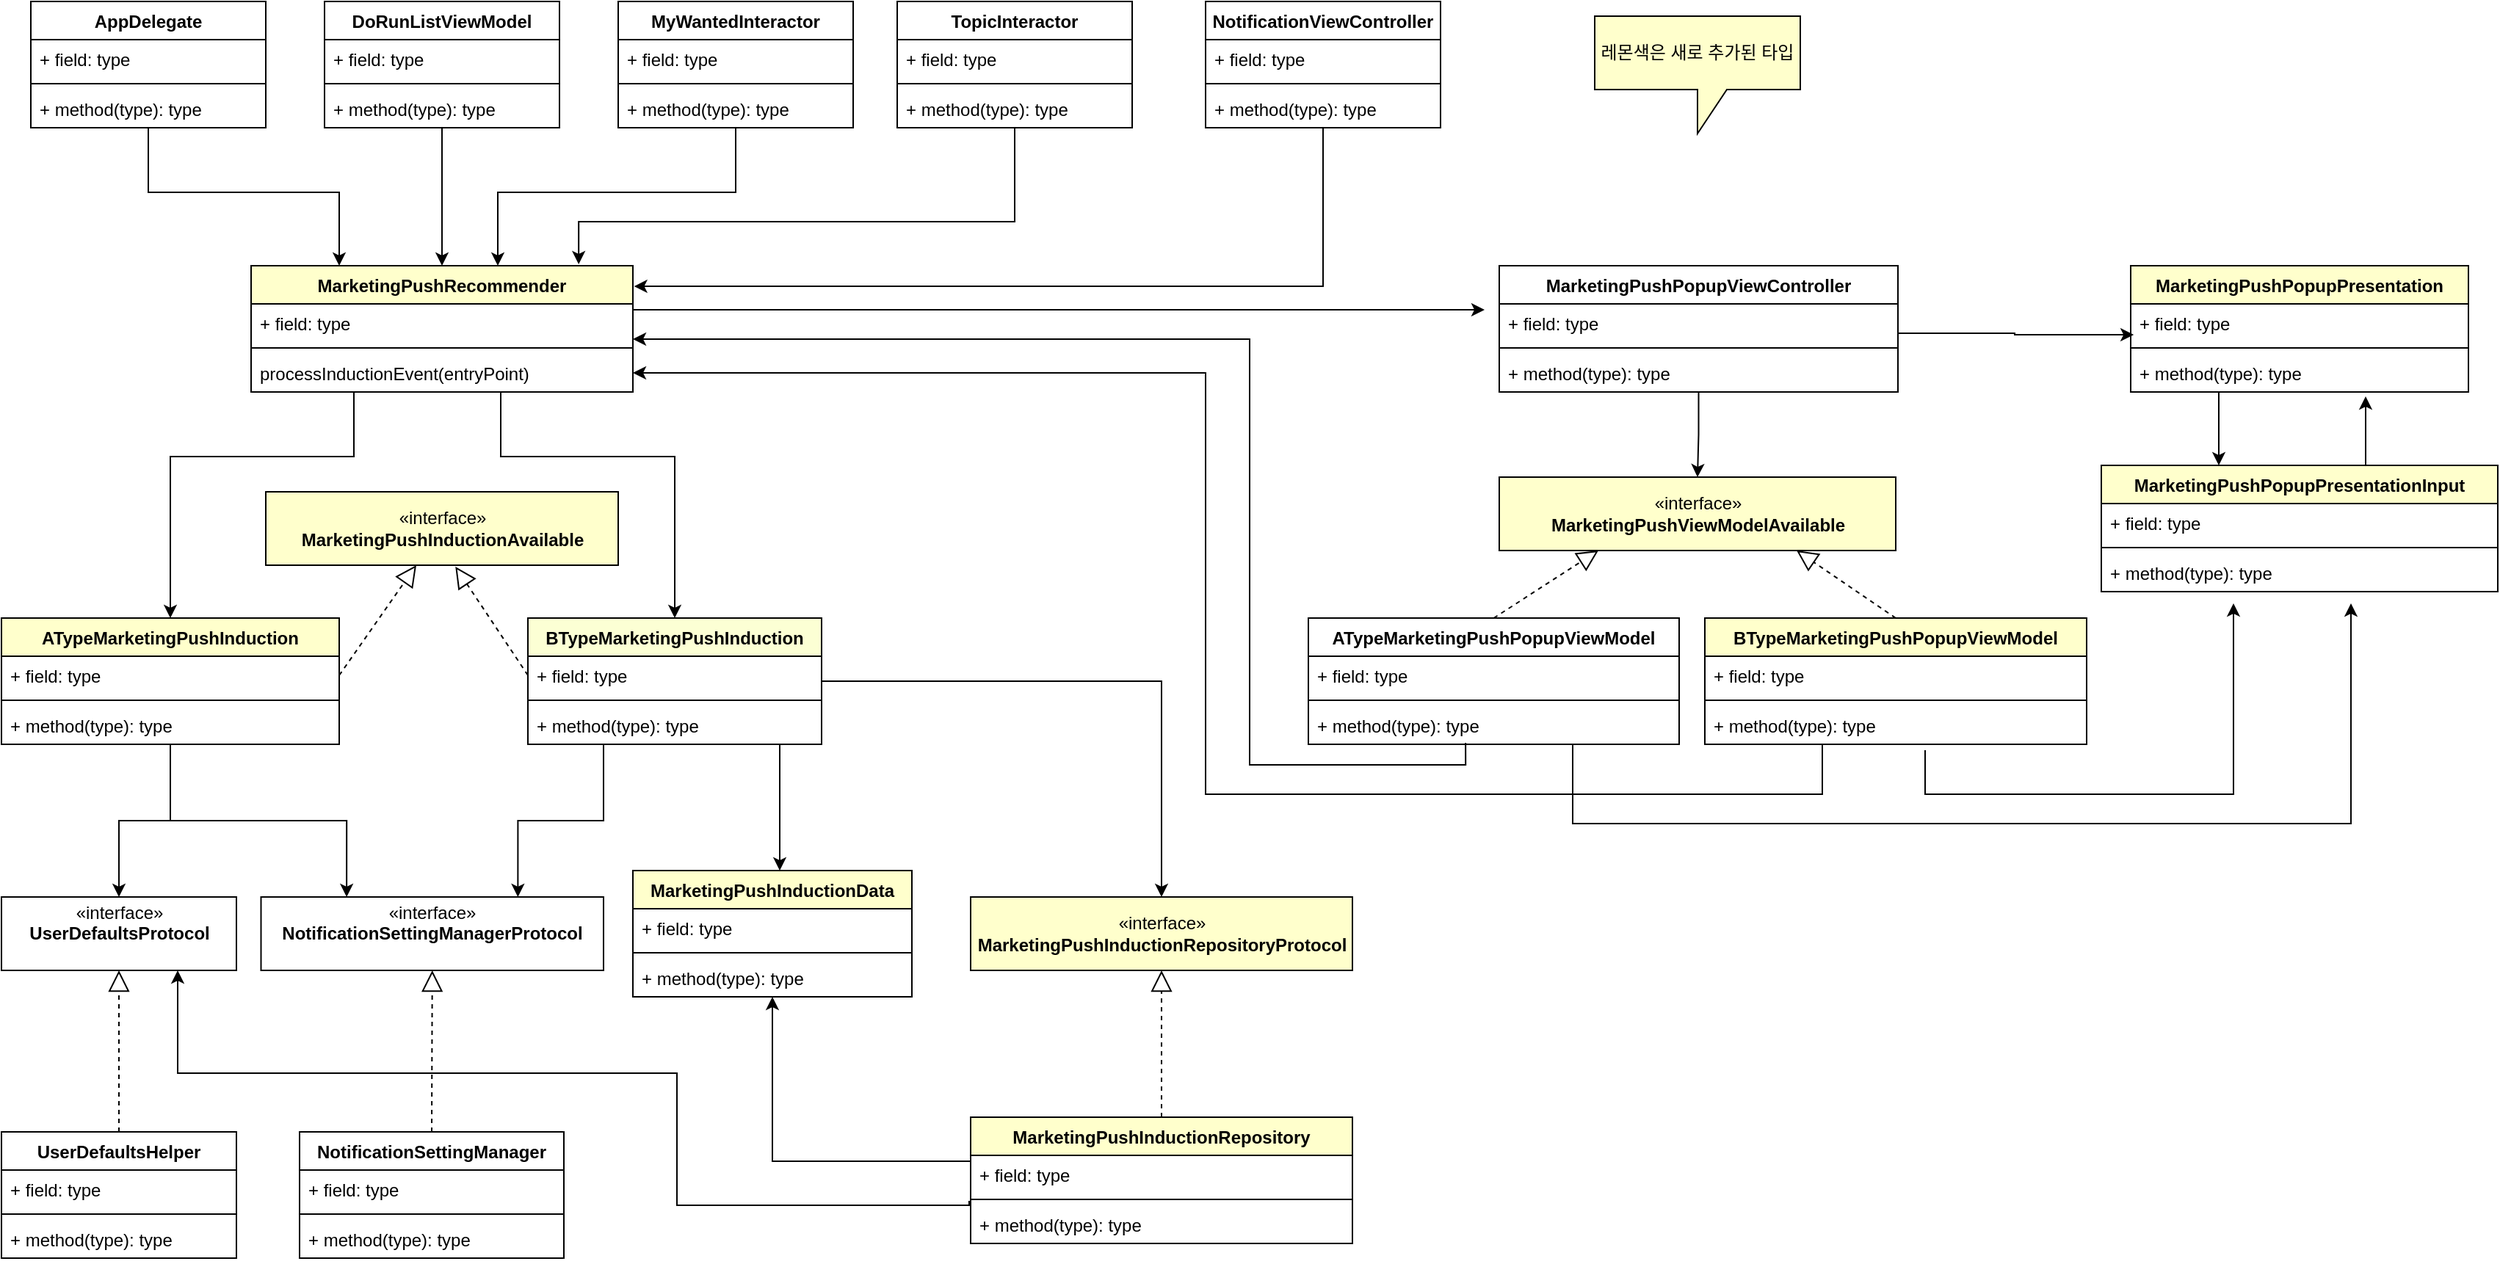 <mxfile version="14.2.3" type="github">
  <diagram id="C5RBs43oDa-KdzZeNtuy" name="Page-1">
    <mxGraphModel dx="1298" dy="907" grid="1" gridSize="10" guides="1" tooltips="1" connect="1" arrows="1" fold="1" page="1" pageScale="1" pageWidth="827" pageHeight="1169" math="0" shadow="0">
      <root>
        <mxCell id="WIyWlLk6GJQsqaUBKTNV-0" />
        <mxCell id="WIyWlLk6GJQsqaUBKTNV-1" parent="WIyWlLk6GJQsqaUBKTNV-0" />
        <mxCell id="N1tmpEoP07QRV75fyxRd-24" style="edgeStyle=orthogonalEdgeStyle;rounded=0;orthogonalLoop=1;jettySize=auto;html=1;" edge="1" parent="WIyWlLk6GJQsqaUBKTNV-1" source="t66y0W6B2ZInhG74MDZf-0">
          <mxGeometry relative="1" as="geometry">
            <mxPoint x="1030" y="360" as="targetPoint" />
            <Array as="points">
              <mxPoint x="1030" y="360" />
            </Array>
          </mxGeometry>
        </mxCell>
        <mxCell id="N1tmpEoP07QRV75fyxRd-34" style="edgeStyle=orthogonalEdgeStyle;rounded=0;orthogonalLoop=1;jettySize=auto;html=1;entryX=0.5;entryY=0;entryDx=0;entryDy=0;" edge="1" parent="WIyWlLk6GJQsqaUBKTNV-1" source="t66y0W6B2ZInhG74MDZf-0" target="t66y0W6B2ZInhG74MDZf-4">
          <mxGeometry relative="1" as="geometry">
            <Array as="points">
              <mxPoint x="260" y="460" />
              <mxPoint x="135" y="460" />
            </Array>
          </mxGeometry>
        </mxCell>
        <mxCell id="N1tmpEoP07QRV75fyxRd-35" style="edgeStyle=orthogonalEdgeStyle;rounded=0;orthogonalLoop=1;jettySize=auto;html=1;entryX=0.5;entryY=0;entryDx=0;entryDy=0;" edge="1" parent="WIyWlLk6GJQsqaUBKTNV-1" source="t66y0W6B2ZInhG74MDZf-0" target="t66y0W6B2ZInhG74MDZf-10">
          <mxGeometry relative="1" as="geometry">
            <Array as="points">
              <mxPoint x="360" y="460" />
              <mxPoint x="479" y="460" />
            </Array>
          </mxGeometry>
        </mxCell>
        <mxCell id="t66y0W6B2ZInhG74MDZf-0" value="MarketingPushRecommender&#xa;" style="swimlane;fontStyle=1;align=center;verticalAlign=top;childLayout=stackLayout;horizontal=1;startSize=26;horizontalStack=0;resizeParent=1;resizeParentMax=0;resizeLast=0;collapsible=1;marginBottom=0;fillColor=#FFFFCC;" parent="WIyWlLk6GJQsqaUBKTNV-1" vertex="1">
          <mxGeometry x="190" y="330" width="260" height="86" as="geometry" />
        </mxCell>
        <mxCell id="t66y0W6B2ZInhG74MDZf-1" value="+ field: type" style="text;strokeColor=none;fillColor=none;align=left;verticalAlign=top;spacingLeft=4;spacingRight=4;overflow=hidden;rotatable=0;points=[[0,0.5],[1,0.5]];portConstraint=eastwest;" parent="t66y0W6B2ZInhG74MDZf-0" vertex="1">
          <mxGeometry y="26" width="260" height="26" as="geometry" />
        </mxCell>
        <mxCell id="t66y0W6B2ZInhG74MDZf-2" value="" style="line;strokeWidth=1;fillColor=none;align=left;verticalAlign=middle;spacingTop=-1;spacingLeft=3;spacingRight=3;rotatable=0;labelPosition=right;points=[];portConstraint=eastwest;" parent="t66y0W6B2ZInhG74MDZf-0" vertex="1">
          <mxGeometry y="52" width="260" height="8" as="geometry" />
        </mxCell>
        <mxCell id="t66y0W6B2ZInhG74MDZf-3" value="processInductionEvent(entryPoint)" style="text;strokeColor=none;fillColor=none;align=left;verticalAlign=top;spacingLeft=4;spacingRight=4;overflow=hidden;rotatable=0;points=[[0,0.5],[1,0.5]];portConstraint=eastwest;" parent="t66y0W6B2ZInhG74MDZf-0" vertex="1">
          <mxGeometry y="60" width="260" height="26" as="geometry" />
        </mxCell>
        <mxCell id="t66y0W6B2ZInhG74MDZf-84" style="edgeStyle=orthogonalEdgeStyle;rounded=0;orthogonalLoop=1;jettySize=auto;html=1;" parent="WIyWlLk6GJQsqaUBKTNV-1" source="t66y0W6B2ZInhG74MDZf-4" target="t66y0W6B2ZInhG74MDZf-15" edge="1">
          <mxGeometry relative="1" as="geometry" />
        </mxCell>
        <mxCell id="t66y0W6B2ZInhG74MDZf-85" style="edgeStyle=orthogonalEdgeStyle;rounded=0;orthogonalLoop=1;jettySize=auto;html=1;entryX=0.25;entryY=0;entryDx=0;entryDy=0;" parent="WIyWlLk6GJQsqaUBKTNV-1" source="t66y0W6B2ZInhG74MDZf-4" target="t66y0W6B2ZInhG74MDZf-34" edge="1">
          <mxGeometry relative="1" as="geometry" />
        </mxCell>
        <mxCell id="t66y0W6B2ZInhG74MDZf-4" value="ATypeMarketingPushInduction&#xa;" style="swimlane;fontStyle=1;align=center;verticalAlign=top;childLayout=stackLayout;horizontal=1;startSize=26;horizontalStack=0;resizeParent=1;resizeParentMax=0;resizeLast=0;collapsible=1;marginBottom=0;fillColor=#FFFFCC;" parent="WIyWlLk6GJQsqaUBKTNV-1" vertex="1">
          <mxGeometry x="20" y="570" width="230" height="86" as="geometry" />
        </mxCell>
        <mxCell id="t66y0W6B2ZInhG74MDZf-5" value="+ field: type" style="text;strokeColor=none;fillColor=none;align=left;verticalAlign=top;spacingLeft=4;spacingRight=4;overflow=hidden;rotatable=0;points=[[0,0.5],[1,0.5]];portConstraint=eastwest;" parent="t66y0W6B2ZInhG74MDZf-4" vertex="1">
          <mxGeometry y="26" width="230" height="26" as="geometry" />
        </mxCell>
        <mxCell id="t66y0W6B2ZInhG74MDZf-6" value="" style="line;strokeWidth=1;fillColor=none;align=left;verticalAlign=middle;spacingTop=-1;spacingLeft=3;spacingRight=3;rotatable=0;labelPosition=right;points=[];portConstraint=eastwest;" parent="t66y0W6B2ZInhG74MDZf-4" vertex="1">
          <mxGeometry y="52" width="230" height="8" as="geometry" />
        </mxCell>
        <mxCell id="t66y0W6B2ZInhG74MDZf-7" value="+ method(type): type" style="text;strokeColor=none;fillColor=none;align=left;verticalAlign=top;spacingLeft=4;spacingRight=4;overflow=hidden;rotatable=0;points=[[0,0.5],[1,0.5]];portConstraint=eastwest;" parent="t66y0W6B2ZInhG74MDZf-4" vertex="1">
          <mxGeometry y="60" width="230" height="26" as="geometry" />
        </mxCell>
        <mxCell id="t66y0W6B2ZInhG74MDZf-86" style="edgeStyle=orthogonalEdgeStyle;rounded=0;orthogonalLoop=1;jettySize=auto;html=1;entryX=0.75;entryY=0;entryDx=0;entryDy=0;" parent="WIyWlLk6GJQsqaUBKTNV-1" source="t66y0W6B2ZInhG74MDZf-10" target="t66y0W6B2ZInhG74MDZf-34" edge="1">
          <mxGeometry relative="1" as="geometry">
            <Array as="points">
              <mxPoint x="430" y="708" />
              <mxPoint x="372" y="708" />
            </Array>
          </mxGeometry>
        </mxCell>
        <mxCell id="t66y0W6B2ZInhG74MDZf-87" style="edgeStyle=orthogonalEdgeStyle;rounded=0;orthogonalLoop=1;jettySize=auto;html=1;" parent="WIyWlLk6GJQsqaUBKTNV-1" source="t66y0W6B2ZInhG74MDZf-10" target="t66y0W6B2ZInhG74MDZf-16" edge="1">
          <mxGeometry relative="1" as="geometry" />
        </mxCell>
        <mxCell id="t66y0W6B2ZInhG74MDZf-10" value="BTypeMarketingPushInduction&#xa;" style="swimlane;fontStyle=1;align=center;verticalAlign=top;childLayout=stackLayout;horizontal=1;startSize=26;horizontalStack=0;resizeParent=1;resizeParentMax=0;resizeLast=0;collapsible=1;marginBottom=0;fillColor=#FCFFD4;" parent="WIyWlLk6GJQsqaUBKTNV-1" vertex="1">
          <mxGeometry x="378.5" y="570" width="200" height="86" as="geometry" />
        </mxCell>
        <mxCell id="t66y0W6B2ZInhG74MDZf-11" value="+ field: type" style="text;strokeColor=none;fillColor=none;align=left;verticalAlign=top;spacingLeft=4;spacingRight=4;overflow=hidden;rotatable=0;points=[[0,0.5],[1,0.5]];portConstraint=eastwest;" parent="t66y0W6B2ZInhG74MDZf-10" vertex="1">
          <mxGeometry y="26" width="200" height="26" as="geometry" />
        </mxCell>
        <mxCell id="t66y0W6B2ZInhG74MDZf-12" value="" style="line;strokeWidth=1;fillColor=none;align=left;verticalAlign=middle;spacingTop=-1;spacingLeft=3;spacingRight=3;rotatable=0;labelPosition=right;points=[];portConstraint=eastwest;" parent="t66y0W6B2ZInhG74MDZf-10" vertex="1">
          <mxGeometry y="52" width="200" height="8" as="geometry" />
        </mxCell>
        <mxCell id="t66y0W6B2ZInhG74MDZf-13" value="+ method(type): type" style="text;strokeColor=none;fillColor=none;align=left;verticalAlign=top;spacingLeft=4;spacingRight=4;overflow=hidden;rotatable=0;points=[[0,0.5],[1,0.5]];portConstraint=eastwest;" parent="t66y0W6B2ZInhG74MDZf-10" vertex="1">
          <mxGeometry y="60" width="200" height="26" as="geometry" />
        </mxCell>
        <mxCell id="t66y0W6B2ZInhG74MDZf-14" value="«interface»&lt;br&gt;&lt;span style=&quot;font-weight: 700&quot;&gt;MarketingPushInductionAvailable&lt;br&gt;&lt;/span&gt;" style="html=1;fillColor=#FFFFCC;" parent="WIyWlLk6GJQsqaUBKTNV-1" vertex="1">
          <mxGeometry x="200" y="484" width="240" height="50" as="geometry" />
        </mxCell>
        <mxCell id="t66y0W6B2ZInhG74MDZf-15" value="«interface»&lt;br&gt;&lt;b&gt;UserDefaultsProtocol&lt;br&gt;&lt;br&gt;&lt;/b&gt;" style="html=1;" parent="WIyWlLk6GJQsqaUBKTNV-1" vertex="1">
          <mxGeometry x="20" y="760" width="160" height="50" as="geometry" />
        </mxCell>
        <mxCell id="t66y0W6B2ZInhG74MDZf-16" value="«interface»&lt;br&gt;&lt;span style=&quot;font-weight: 700&quot;&gt;MarketingPushInductionRepositoryProtocol&lt;br&gt;&lt;/span&gt;" style="html=1;fillColor=#FFFFCC;" parent="WIyWlLk6GJQsqaUBKTNV-1" vertex="1">
          <mxGeometry x="680" y="760" width="260" height="50" as="geometry" />
        </mxCell>
        <mxCell id="t66y0W6B2ZInhG74MDZf-91" style="edgeStyle=orthogonalEdgeStyle;rounded=0;orthogonalLoop=1;jettySize=auto;html=1;" parent="WIyWlLk6GJQsqaUBKTNV-1" source="t66y0W6B2ZInhG74MDZf-17" target="t66y0W6B2ZInhG74MDZf-39" edge="1">
          <mxGeometry relative="1" as="geometry">
            <Array as="points">
              <mxPoint x="545" y="940" />
            </Array>
          </mxGeometry>
        </mxCell>
        <mxCell id="t66y0W6B2ZInhG74MDZf-17" value="MarketingPushInductionRepository&#xa;" style="swimlane;fontStyle=1;align=center;verticalAlign=top;childLayout=stackLayout;horizontal=1;startSize=26;horizontalStack=0;resizeParent=1;resizeParentMax=0;resizeLast=0;collapsible=1;marginBottom=0;fillColor=#FFFFCC;" parent="WIyWlLk6GJQsqaUBKTNV-1" vertex="1">
          <mxGeometry x="680" y="910" width="260" height="86" as="geometry" />
        </mxCell>
        <mxCell id="t66y0W6B2ZInhG74MDZf-18" value="+ field: type" style="text;strokeColor=none;fillColor=none;align=left;verticalAlign=top;spacingLeft=4;spacingRight=4;overflow=hidden;rotatable=0;points=[[0,0.5],[1,0.5]];portConstraint=eastwest;" parent="t66y0W6B2ZInhG74MDZf-17" vertex="1">
          <mxGeometry y="26" width="260" height="26" as="geometry" />
        </mxCell>
        <mxCell id="t66y0W6B2ZInhG74MDZf-19" value="" style="line;strokeWidth=1;fillColor=none;align=left;verticalAlign=middle;spacingTop=-1;spacingLeft=3;spacingRight=3;rotatable=0;labelPosition=right;points=[];portConstraint=eastwest;" parent="t66y0W6B2ZInhG74MDZf-17" vertex="1">
          <mxGeometry y="52" width="260" height="8" as="geometry" />
        </mxCell>
        <mxCell id="t66y0W6B2ZInhG74MDZf-20" value="+ method(type): type" style="text;strokeColor=none;fillColor=none;align=left;verticalAlign=top;spacingLeft=4;spacingRight=4;overflow=hidden;rotatable=0;points=[[0,0.5],[1,0.5]];portConstraint=eastwest;" parent="t66y0W6B2ZInhG74MDZf-17" vertex="1">
          <mxGeometry y="60" width="260" height="26" as="geometry" />
        </mxCell>
        <mxCell id="t66y0W6B2ZInhG74MDZf-21" value="«interface»&lt;br&gt;&lt;span style=&quot;font-weight: 700&quot;&gt;MarketingPushViewModelAvailable&lt;br&gt;&lt;/span&gt;" style="html=1;fillColor=#FFFFCC;" parent="WIyWlLk6GJQsqaUBKTNV-1" vertex="1">
          <mxGeometry x="1040" y="474" width="270" height="50" as="geometry" />
        </mxCell>
        <mxCell id="N1tmpEoP07QRV75fyxRd-0" style="edgeStyle=orthogonalEdgeStyle;rounded=0;orthogonalLoop=1;jettySize=auto;html=1;exitX=0.424;exitY=0.962;exitDx=0;exitDy=0;exitPerimeter=0;" edge="1" parent="WIyWlLk6GJQsqaUBKTNV-1" source="t66y0W6B2ZInhG74MDZf-25" target="t66y0W6B2ZInhG74MDZf-1">
          <mxGeometry relative="1" as="geometry">
            <mxPoint x="973" y="670" as="sourcePoint" />
            <mxPoint x="510" y="379" as="targetPoint" />
            <Array as="points">
              <mxPoint x="1017" y="670" />
              <mxPoint x="870" y="670" />
              <mxPoint x="870" y="380" />
            </Array>
          </mxGeometry>
        </mxCell>
        <mxCell id="N1tmpEoP07QRV75fyxRd-19" style="edgeStyle=orthogonalEdgeStyle;rounded=0;orthogonalLoop=1;jettySize=auto;html=1;" edge="1" parent="WIyWlLk6GJQsqaUBKTNV-1" source="t66y0W6B2ZInhG74MDZf-22">
          <mxGeometry relative="1" as="geometry">
            <mxPoint x="1620" y="560" as="targetPoint" />
            <Array as="points">
              <mxPoint x="1090" y="710" />
              <mxPoint x="1620" y="710" />
            </Array>
          </mxGeometry>
        </mxCell>
        <mxCell id="t66y0W6B2ZInhG74MDZf-22" value="ATypeMarketingPushPopupViewModel&#xa;" style="swimlane;fontStyle=1;align=center;verticalAlign=top;childLayout=stackLayout;horizontal=1;startSize=26;horizontalStack=0;resizeParent=1;resizeParentMax=0;resizeLast=0;collapsible=1;marginBottom=0;" parent="WIyWlLk6GJQsqaUBKTNV-1" vertex="1">
          <mxGeometry x="910" y="570" width="252.5" height="86" as="geometry" />
        </mxCell>
        <mxCell id="t66y0W6B2ZInhG74MDZf-23" value="+ field: type" style="text;strokeColor=none;fillColor=none;align=left;verticalAlign=top;spacingLeft=4;spacingRight=4;overflow=hidden;rotatable=0;points=[[0,0.5],[1,0.5]];portConstraint=eastwest;" parent="t66y0W6B2ZInhG74MDZf-22" vertex="1">
          <mxGeometry y="26" width="252.5" height="26" as="geometry" />
        </mxCell>
        <mxCell id="t66y0W6B2ZInhG74MDZf-24" value="" style="line;strokeWidth=1;fillColor=none;align=left;verticalAlign=middle;spacingTop=-1;spacingLeft=3;spacingRight=3;rotatable=0;labelPosition=right;points=[];portConstraint=eastwest;" parent="t66y0W6B2ZInhG74MDZf-22" vertex="1">
          <mxGeometry y="52" width="252.5" height="8" as="geometry" />
        </mxCell>
        <mxCell id="t66y0W6B2ZInhG74MDZf-25" value="+ method(type): type" style="text;strokeColor=none;fillColor=none;align=left;verticalAlign=top;spacingLeft=4;spacingRight=4;overflow=hidden;rotatable=0;points=[[0,0.5],[1,0.5]];portConstraint=eastwest;" parent="t66y0W6B2ZInhG74MDZf-22" vertex="1">
          <mxGeometry y="60" width="252.5" height="26" as="geometry" />
        </mxCell>
        <mxCell id="N1tmpEoP07QRV75fyxRd-1" style="edgeStyle=orthogonalEdgeStyle;rounded=0;orthogonalLoop=1;jettySize=auto;html=1;entryX=1;entryY=0.5;entryDx=0;entryDy=0;" edge="1" parent="WIyWlLk6GJQsqaUBKTNV-1" source="t66y0W6B2ZInhG74MDZf-26" target="t66y0W6B2ZInhG74MDZf-3">
          <mxGeometry relative="1" as="geometry">
            <Array as="points">
              <mxPoint x="1260" y="690" />
              <mxPoint x="840" y="690" />
              <mxPoint x="840" y="403" />
            </Array>
          </mxGeometry>
        </mxCell>
        <mxCell id="t66y0W6B2ZInhG74MDZf-26" value="BTypeMarketingPushPopupViewModel&#xa;" style="swimlane;fontStyle=1;align=center;verticalAlign=top;childLayout=stackLayout;horizontal=1;startSize=26;horizontalStack=0;resizeParent=1;resizeParentMax=0;resizeLast=0;collapsible=1;marginBottom=0;fillColor=#FFFFCC;" parent="WIyWlLk6GJQsqaUBKTNV-1" vertex="1">
          <mxGeometry x="1180" y="570" width="260" height="86" as="geometry" />
        </mxCell>
        <mxCell id="t66y0W6B2ZInhG74MDZf-27" value="+ field: type" style="text;strokeColor=none;fillColor=none;align=left;verticalAlign=top;spacingLeft=4;spacingRight=4;overflow=hidden;rotatable=0;points=[[0,0.5],[1,0.5]];portConstraint=eastwest;" parent="t66y0W6B2ZInhG74MDZf-26" vertex="1">
          <mxGeometry y="26" width="260" height="26" as="geometry" />
        </mxCell>
        <mxCell id="t66y0W6B2ZInhG74MDZf-28" value="" style="line;strokeWidth=1;fillColor=none;align=left;verticalAlign=middle;spacingTop=-1;spacingLeft=3;spacingRight=3;rotatable=0;labelPosition=right;points=[];portConstraint=eastwest;" parent="t66y0W6B2ZInhG74MDZf-26" vertex="1">
          <mxGeometry y="52" width="260" height="8" as="geometry" />
        </mxCell>
        <mxCell id="t66y0W6B2ZInhG74MDZf-29" value="+ method(type): type" style="text;strokeColor=none;fillColor=none;align=left;verticalAlign=top;spacingLeft=4;spacingRight=4;overflow=hidden;rotatable=0;points=[[0,0.5],[1,0.5]];portConstraint=eastwest;" parent="t66y0W6B2ZInhG74MDZf-26" vertex="1">
          <mxGeometry y="60" width="260" height="26" as="geometry" />
        </mxCell>
        <mxCell id="t66y0W6B2ZInhG74MDZf-73" style="edgeStyle=orthogonalEdgeStyle;rounded=0;orthogonalLoop=1;jettySize=auto;html=1;" parent="WIyWlLk6GJQsqaUBKTNV-1" source="t66y0W6B2ZInhG74MDZf-30" target="t66y0W6B2ZInhG74MDZf-21" edge="1">
          <mxGeometry relative="1" as="geometry" />
        </mxCell>
        <mxCell id="t66y0W6B2ZInhG74MDZf-30" value="MarketingPushPopupViewController&#xa;" style="swimlane;fontStyle=1;align=center;verticalAlign=top;childLayout=stackLayout;horizontal=1;startSize=26;horizontalStack=0;resizeParent=1;resizeParentMax=0;resizeLast=0;collapsible=1;marginBottom=0;" parent="WIyWlLk6GJQsqaUBKTNV-1" vertex="1">
          <mxGeometry x="1040" y="330" width="271.5" height="86" as="geometry" />
        </mxCell>
        <mxCell id="t66y0W6B2ZInhG74MDZf-31" value="+ field: type" style="text;strokeColor=none;fillColor=none;align=left;verticalAlign=top;spacingLeft=4;spacingRight=4;overflow=hidden;rotatable=0;points=[[0,0.5],[1,0.5]];portConstraint=eastwest;" parent="t66y0W6B2ZInhG74MDZf-30" vertex="1">
          <mxGeometry y="26" width="271.5" height="26" as="geometry" />
        </mxCell>
        <mxCell id="t66y0W6B2ZInhG74MDZf-32" value="" style="line;strokeWidth=1;fillColor=none;align=left;verticalAlign=middle;spacingTop=-1;spacingLeft=3;spacingRight=3;rotatable=0;labelPosition=right;points=[];portConstraint=eastwest;" parent="t66y0W6B2ZInhG74MDZf-30" vertex="1">
          <mxGeometry y="52" width="271.5" height="8" as="geometry" />
        </mxCell>
        <mxCell id="t66y0W6B2ZInhG74MDZf-33" value="+ method(type): type" style="text;strokeColor=none;fillColor=none;align=left;verticalAlign=top;spacingLeft=4;spacingRight=4;overflow=hidden;rotatable=0;points=[[0,0.5],[1,0.5]];portConstraint=eastwest;" parent="t66y0W6B2ZInhG74MDZf-30" vertex="1">
          <mxGeometry y="60" width="271.5" height="26" as="geometry" />
        </mxCell>
        <mxCell id="t66y0W6B2ZInhG74MDZf-34" value="«interface»&lt;br&gt;&lt;b&gt;NotificationSettingManagerProtocol&lt;br&gt;&lt;br&gt;&lt;/b&gt;" style="html=1;" parent="WIyWlLk6GJQsqaUBKTNV-1" vertex="1">
          <mxGeometry x="196.75" y="760" width="233.25" height="50" as="geometry" />
        </mxCell>
        <mxCell id="t66y0W6B2ZInhG74MDZf-35" value="NotificationSettingManager&#xa;" style="swimlane;fontStyle=1;align=center;verticalAlign=top;childLayout=stackLayout;horizontal=1;startSize=26;horizontalStack=0;resizeParent=1;resizeParentMax=0;resizeLast=0;collapsible=1;marginBottom=0;" parent="WIyWlLk6GJQsqaUBKTNV-1" vertex="1">
          <mxGeometry x="223" y="920" width="180" height="86" as="geometry" />
        </mxCell>
        <mxCell id="t66y0W6B2ZInhG74MDZf-36" value="+ field: type" style="text;strokeColor=none;fillColor=none;align=left;verticalAlign=top;spacingLeft=4;spacingRight=4;overflow=hidden;rotatable=0;points=[[0,0.5],[1,0.5]];portConstraint=eastwest;" parent="t66y0W6B2ZInhG74MDZf-35" vertex="1">
          <mxGeometry y="26" width="180" height="26" as="geometry" />
        </mxCell>
        <mxCell id="t66y0W6B2ZInhG74MDZf-37" value="" style="line;strokeWidth=1;fillColor=none;align=left;verticalAlign=middle;spacingTop=-1;spacingLeft=3;spacingRight=3;rotatable=0;labelPosition=right;points=[];portConstraint=eastwest;" parent="t66y0W6B2ZInhG74MDZf-35" vertex="1">
          <mxGeometry y="52" width="180" height="8" as="geometry" />
        </mxCell>
        <mxCell id="t66y0W6B2ZInhG74MDZf-38" value="+ method(type): type" style="text;strokeColor=none;fillColor=none;align=left;verticalAlign=top;spacingLeft=4;spacingRight=4;overflow=hidden;rotatable=0;points=[[0,0.5],[1,0.5]];portConstraint=eastwest;" parent="t66y0W6B2ZInhG74MDZf-35" vertex="1">
          <mxGeometry y="60" width="180" height="26" as="geometry" />
        </mxCell>
        <mxCell id="t66y0W6B2ZInhG74MDZf-39" value="MarketingPushInductionData&#xa;" style="swimlane;fontStyle=1;align=center;verticalAlign=top;childLayout=stackLayout;horizontal=1;startSize=26;horizontalStack=0;resizeParent=1;resizeParentMax=0;resizeLast=0;collapsible=1;marginBottom=0;fillColor=#FFFFCC;" parent="WIyWlLk6GJQsqaUBKTNV-1" vertex="1">
          <mxGeometry x="450" y="742" width="190" height="86" as="geometry" />
        </mxCell>
        <mxCell id="t66y0W6B2ZInhG74MDZf-40" value="+ field: type" style="text;strokeColor=none;fillColor=none;align=left;verticalAlign=top;spacingLeft=4;spacingRight=4;overflow=hidden;rotatable=0;points=[[0,0.5],[1,0.5]];portConstraint=eastwest;" parent="t66y0W6B2ZInhG74MDZf-39" vertex="1">
          <mxGeometry y="26" width="190" height="26" as="geometry" />
        </mxCell>
        <mxCell id="t66y0W6B2ZInhG74MDZf-41" value="" style="line;strokeWidth=1;fillColor=none;align=left;verticalAlign=middle;spacingTop=-1;spacingLeft=3;spacingRight=3;rotatable=0;labelPosition=right;points=[];portConstraint=eastwest;" parent="t66y0W6B2ZInhG74MDZf-39" vertex="1">
          <mxGeometry y="52" width="190" height="8" as="geometry" />
        </mxCell>
        <mxCell id="t66y0W6B2ZInhG74MDZf-42" value="+ method(type): type" style="text;strokeColor=none;fillColor=none;align=left;verticalAlign=top;spacingLeft=4;spacingRight=4;overflow=hidden;rotatable=0;points=[[0,0.5],[1,0.5]];portConstraint=eastwest;" parent="t66y0W6B2ZInhG74MDZf-39" vertex="1">
          <mxGeometry y="60" width="190" height="26" as="geometry" />
        </mxCell>
        <mxCell id="t66y0W6B2ZInhG74MDZf-94" style="edgeStyle=orthogonalEdgeStyle;rounded=0;orthogonalLoop=1;jettySize=auto;html=1;entryX=1.003;entryY=0.163;entryDx=0;entryDy=0;entryPerimeter=0;" parent="WIyWlLk6GJQsqaUBKTNV-1" source="t66y0W6B2ZInhG74MDZf-43" target="t66y0W6B2ZInhG74MDZf-0" edge="1">
          <mxGeometry relative="1" as="geometry">
            <Array as="points">
              <mxPoint x="920" y="344" />
            </Array>
          </mxGeometry>
        </mxCell>
        <mxCell id="t66y0W6B2ZInhG74MDZf-43" value="NotificationViewController&#xa;" style="swimlane;fontStyle=1;align=center;verticalAlign=top;childLayout=stackLayout;horizontal=1;startSize=26;horizontalStack=0;resizeParent=1;resizeParentMax=0;resizeLast=0;collapsible=1;marginBottom=0;" parent="WIyWlLk6GJQsqaUBKTNV-1" vertex="1">
          <mxGeometry x="840" y="150" width="160" height="86" as="geometry" />
        </mxCell>
        <mxCell id="t66y0W6B2ZInhG74MDZf-44" value="+ field: type" style="text;strokeColor=none;fillColor=none;align=left;verticalAlign=top;spacingLeft=4;spacingRight=4;overflow=hidden;rotatable=0;points=[[0,0.5],[1,0.5]];portConstraint=eastwest;" parent="t66y0W6B2ZInhG74MDZf-43" vertex="1">
          <mxGeometry y="26" width="160" height="26" as="geometry" />
        </mxCell>
        <mxCell id="t66y0W6B2ZInhG74MDZf-45" value="" style="line;strokeWidth=1;fillColor=none;align=left;verticalAlign=middle;spacingTop=-1;spacingLeft=3;spacingRight=3;rotatable=0;labelPosition=right;points=[];portConstraint=eastwest;" parent="t66y0W6B2ZInhG74MDZf-43" vertex="1">
          <mxGeometry y="52" width="160" height="8" as="geometry" />
        </mxCell>
        <mxCell id="t66y0W6B2ZInhG74MDZf-46" value="+ method(type): type" style="text;strokeColor=none;fillColor=none;align=left;verticalAlign=top;spacingLeft=4;spacingRight=4;overflow=hidden;rotatable=0;points=[[0,0.5],[1,0.5]];portConstraint=eastwest;" parent="t66y0W6B2ZInhG74MDZf-43" vertex="1">
          <mxGeometry y="60" width="160" height="26" as="geometry" />
        </mxCell>
        <mxCell id="N1tmpEoP07QRV75fyxRd-33" style="edgeStyle=orthogonalEdgeStyle;rounded=0;orthogonalLoop=1;jettySize=auto;html=1;entryX=0.858;entryY=-0.012;entryDx=0;entryDy=0;entryPerimeter=0;" edge="1" parent="WIyWlLk6GJQsqaUBKTNV-1" source="t66y0W6B2ZInhG74MDZf-47" target="t66y0W6B2ZInhG74MDZf-0">
          <mxGeometry relative="1" as="geometry">
            <Array as="points">
              <mxPoint x="710" y="300" />
              <mxPoint x="413" y="300" />
            </Array>
          </mxGeometry>
        </mxCell>
        <mxCell id="t66y0W6B2ZInhG74MDZf-47" value="TopicInteractor&#xa;" style="swimlane;fontStyle=1;align=center;verticalAlign=top;childLayout=stackLayout;horizontal=1;startSize=26;horizontalStack=0;resizeParent=1;resizeParentMax=0;resizeLast=0;collapsible=1;marginBottom=0;" parent="WIyWlLk6GJQsqaUBKTNV-1" vertex="1">
          <mxGeometry x="630" y="150" width="160" height="86" as="geometry" />
        </mxCell>
        <mxCell id="t66y0W6B2ZInhG74MDZf-48" value="+ field: type" style="text;strokeColor=none;fillColor=none;align=left;verticalAlign=top;spacingLeft=4;spacingRight=4;overflow=hidden;rotatable=0;points=[[0,0.5],[1,0.5]];portConstraint=eastwest;" parent="t66y0W6B2ZInhG74MDZf-47" vertex="1">
          <mxGeometry y="26" width="160" height="26" as="geometry" />
        </mxCell>
        <mxCell id="t66y0W6B2ZInhG74MDZf-49" value="" style="line;strokeWidth=1;fillColor=none;align=left;verticalAlign=middle;spacingTop=-1;spacingLeft=3;spacingRight=3;rotatable=0;labelPosition=right;points=[];portConstraint=eastwest;" parent="t66y0W6B2ZInhG74MDZf-47" vertex="1">
          <mxGeometry y="52" width="160" height="8" as="geometry" />
        </mxCell>
        <mxCell id="t66y0W6B2ZInhG74MDZf-50" value="+ method(type): type" style="text;strokeColor=none;fillColor=none;align=left;verticalAlign=top;spacingLeft=4;spacingRight=4;overflow=hidden;rotatable=0;points=[[0,0.5],[1,0.5]];portConstraint=eastwest;" parent="t66y0W6B2ZInhG74MDZf-47" vertex="1">
          <mxGeometry y="60" width="160" height="26" as="geometry" />
        </mxCell>
        <mxCell id="N1tmpEoP07QRV75fyxRd-31" style="edgeStyle=orthogonalEdgeStyle;rounded=0;orthogonalLoop=1;jettySize=auto;html=1;" edge="1" parent="WIyWlLk6GJQsqaUBKTNV-1" source="t66y0W6B2ZInhG74MDZf-51">
          <mxGeometry relative="1" as="geometry">
            <mxPoint x="320" y="330" as="targetPoint" />
            <Array as="points">
              <mxPoint x="320" y="330" />
            </Array>
          </mxGeometry>
        </mxCell>
        <mxCell id="t66y0W6B2ZInhG74MDZf-51" value="DoRunListViewModel" style="swimlane;fontStyle=1;align=center;verticalAlign=top;childLayout=stackLayout;horizontal=1;startSize=26;horizontalStack=0;resizeParent=1;resizeParentMax=0;resizeLast=0;collapsible=1;marginBottom=0;" parent="WIyWlLk6GJQsqaUBKTNV-1" vertex="1">
          <mxGeometry x="240" y="150" width="160" height="86" as="geometry" />
        </mxCell>
        <mxCell id="t66y0W6B2ZInhG74MDZf-52" value="+ field: type" style="text;strokeColor=none;fillColor=none;align=left;verticalAlign=top;spacingLeft=4;spacingRight=4;overflow=hidden;rotatable=0;points=[[0,0.5],[1,0.5]];portConstraint=eastwest;" parent="t66y0W6B2ZInhG74MDZf-51" vertex="1">
          <mxGeometry y="26" width="160" height="26" as="geometry" />
        </mxCell>
        <mxCell id="t66y0W6B2ZInhG74MDZf-53" value="" style="line;strokeWidth=1;fillColor=none;align=left;verticalAlign=middle;spacingTop=-1;spacingLeft=3;spacingRight=3;rotatable=0;labelPosition=right;points=[];portConstraint=eastwest;" parent="t66y0W6B2ZInhG74MDZf-51" vertex="1">
          <mxGeometry y="52" width="160" height="8" as="geometry" />
        </mxCell>
        <mxCell id="t66y0W6B2ZInhG74MDZf-54" value="+ method(type): type" style="text;strokeColor=none;fillColor=none;align=left;verticalAlign=top;spacingLeft=4;spacingRight=4;overflow=hidden;rotatable=0;points=[[0,0.5],[1,0.5]];portConstraint=eastwest;" parent="t66y0W6B2ZInhG74MDZf-51" vertex="1">
          <mxGeometry y="60" width="160" height="26" as="geometry" />
        </mxCell>
        <mxCell id="N1tmpEoP07QRV75fyxRd-32" style="edgeStyle=orthogonalEdgeStyle;rounded=0;orthogonalLoop=1;jettySize=auto;html=1;" edge="1" parent="WIyWlLk6GJQsqaUBKTNV-1" source="t66y0W6B2ZInhG74MDZf-55">
          <mxGeometry relative="1" as="geometry">
            <mxPoint x="358" y="330" as="targetPoint" />
            <Array as="points">
              <mxPoint x="520" y="280" />
              <mxPoint x="358" y="280" />
            </Array>
          </mxGeometry>
        </mxCell>
        <mxCell id="t66y0W6B2ZInhG74MDZf-55" value="MyWantedInteractor&#xa;" style="swimlane;fontStyle=1;align=center;verticalAlign=top;childLayout=stackLayout;horizontal=1;startSize=26;horizontalStack=0;resizeParent=1;resizeParentMax=0;resizeLast=0;collapsible=1;marginBottom=0;" parent="WIyWlLk6GJQsqaUBKTNV-1" vertex="1">
          <mxGeometry x="440" y="150" width="160" height="86" as="geometry" />
        </mxCell>
        <mxCell id="t66y0W6B2ZInhG74MDZf-56" value="+ field: type" style="text;strokeColor=none;fillColor=none;align=left;verticalAlign=top;spacingLeft=4;spacingRight=4;overflow=hidden;rotatable=0;points=[[0,0.5],[1,0.5]];portConstraint=eastwest;" parent="t66y0W6B2ZInhG74MDZf-55" vertex="1">
          <mxGeometry y="26" width="160" height="26" as="geometry" />
        </mxCell>
        <mxCell id="t66y0W6B2ZInhG74MDZf-57" value="" style="line;strokeWidth=1;fillColor=none;align=left;verticalAlign=middle;spacingTop=-1;spacingLeft=3;spacingRight=3;rotatable=0;labelPosition=right;points=[];portConstraint=eastwest;" parent="t66y0W6B2ZInhG74MDZf-55" vertex="1">
          <mxGeometry y="52" width="160" height="8" as="geometry" />
        </mxCell>
        <mxCell id="t66y0W6B2ZInhG74MDZf-58" value="+ method(type): type" style="text;strokeColor=none;fillColor=none;align=left;verticalAlign=top;spacingLeft=4;spacingRight=4;overflow=hidden;rotatable=0;points=[[0,0.5],[1,0.5]];portConstraint=eastwest;" parent="t66y0W6B2ZInhG74MDZf-55" vertex="1">
          <mxGeometry y="60" width="160" height="26" as="geometry" />
        </mxCell>
        <mxCell id="N1tmpEoP07QRV75fyxRd-30" style="edgeStyle=orthogonalEdgeStyle;rounded=0;orthogonalLoop=1;jettySize=auto;html=1;" edge="1" parent="WIyWlLk6GJQsqaUBKTNV-1" source="t66y0W6B2ZInhG74MDZf-62">
          <mxGeometry relative="1" as="geometry">
            <mxPoint x="250" y="330" as="targetPoint" />
            <Array as="points">
              <mxPoint x="120" y="280" />
              <mxPoint x="250" y="280" />
            </Array>
          </mxGeometry>
        </mxCell>
        <mxCell id="t66y0W6B2ZInhG74MDZf-62" value="AppDelegate" style="swimlane;fontStyle=1;align=center;verticalAlign=top;childLayout=stackLayout;horizontal=1;startSize=26;horizontalStack=0;resizeParent=1;resizeParentMax=0;resizeLast=0;collapsible=1;marginBottom=0;" parent="WIyWlLk6GJQsqaUBKTNV-1" vertex="1">
          <mxGeometry x="40" y="150" width="160" height="86" as="geometry" />
        </mxCell>
        <mxCell id="t66y0W6B2ZInhG74MDZf-63" value="+ field: type" style="text;strokeColor=none;fillColor=none;align=left;verticalAlign=top;spacingLeft=4;spacingRight=4;overflow=hidden;rotatable=0;points=[[0,0.5],[1,0.5]];portConstraint=eastwest;" parent="t66y0W6B2ZInhG74MDZf-62" vertex="1">
          <mxGeometry y="26" width="160" height="26" as="geometry" />
        </mxCell>
        <mxCell id="t66y0W6B2ZInhG74MDZf-64" value="" style="line;strokeWidth=1;fillColor=none;align=left;verticalAlign=middle;spacingTop=-1;spacingLeft=3;spacingRight=3;rotatable=0;labelPosition=right;points=[];portConstraint=eastwest;" parent="t66y0W6B2ZInhG74MDZf-62" vertex="1">
          <mxGeometry y="52" width="160" height="8" as="geometry" />
        </mxCell>
        <mxCell id="t66y0W6B2ZInhG74MDZf-65" value="+ method(type): type" style="text;strokeColor=none;fillColor=none;align=left;verticalAlign=top;spacingLeft=4;spacingRight=4;overflow=hidden;rotatable=0;points=[[0,0.5],[1,0.5]];portConstraint=eastwest;" parent="t66y0W6B2ZInhG74MDZf-62" vertex="1">
          <mxGeometry y="60" width="160" height="26" as="geometry" />
        </mxCell>
        <mxCell id="t66y0W6B2ZInhG74MDZf-69" value="" style="endArrow=block;dashed=1;endFill=0;endSize=12;html=1;exitX=1;exitY=0.5;exitDx=0;exitDy=0;" parent="WIyWlLk6GJQsqaUBKTNV-1" source="t66y0W6B2ZInhG74MDZf-5" target="t66y0W6B2ZInhG74MDZf-14" edge="1">
          <mxGeometry width="160" relative="1" as="geometry">
            <mxPoint x="330" y="490" as="sourcePoint" />
            <mxPoint x="490" y="490" as="targetPoint" />
          </mxGeometry>
        </mxCell>
        <mxCell id="t66y0W6B2ZInhG74MDZf-70" value="" style="endArrow=block;dashed=1;endFill=0;endSize=12;html=1;exitX=0;exitY=0.5;exitDx=0;exitDy=0;entryX=0.538;entryY=1.02;entryDx=0;entryDy=0;entryPerimeter=0;" parent="WIyWlLk6GJQsqaUBKTNV-1" source="t66y0W6B2ZInhG74MDZf-11" target="t66y0W6B2ZInhG74MDZf-14" edge="1">
          <mxGeometry width="160" relative="1" as="geometry">
            <mxPoint x="330" y="490" as="sourcePoint" />
            <mxPoint x="490" y="490" as="targetPoint" />
          </mxGeometry>
        </mxCell>
        <mxCell id="t66y0W6B2ZInhG74MDZf-75" value="" style="endArrow=block;dashed=1;endFill=0;endSize=12;html=1;entryX=0.25;entryY=1;entryDx=0;entryDy=0;exitX=0.5;exitY=0;exitDx=0;exitDy=0;" parent="WIyWlLk6GJQsqaUBKTNV-1" source="t66y0W6B2ZInhG74MDZf-22" target="t66y0W6B2ZInhG74MDZf-21" edge="1">
          <mxGeometry width="160" relative="1" as="geometry">
            <mxPoint x="922" y="570" as="sourcePoint" />
            <mxPoint x="641" y="490" as="targetPoint" />
          </mxGeometry>
        </mxCell>
        <mxCell id="t66y0W6B2ZInhG74MDZf-76" value="" style="endArrow=block;dashed=1;endFill=0;endSize=12;html=1;exitX=0.5;exitY=0;exitDx=0;exitDy=0;entryX=0.75;entryY=1;entryDx=0;entryDy=0;" parent="WIyWlLk6GJQsqaUBKTNV-1" source="t66y0W6B2ZInhG74MDZf-26" target="t66y0W6B2ZInhG74MDZf-21" edge="1">
          <mxGeometry width="160" relative="1" as="geometry">
            <mxPoint x="481" y="490" as="sourcePoint" />
            <mxPoint x="641" y="490" as="targetPoint" />
          </mxGeometry>
        </mxCell>
        <mxCell id="t66y0W6B2ZInhG74MDZf-79" value="UserDefaultsHelper&#xa;" style="swimlane;fontStyle=1;align=center;verticalAlign=top;childLayout=stackLayout;horizontal=1;startSize=26;horizontalStack=0;resizeParent=1;resizeParentMax=0;resizeLast=0;collapsible=1;marginBottom=0;" parent="WIyWlLk6GJQsqaUBKTNV-1" vertex="1">
          <mxGeometry x="20" y="920" width="160" height="86" as="geometry" />
        </mxCell>
        <mxCell id="t66y0W6B2ZInhG74MDZf-80" value="+ field: type" style="text;strokeColor=none;fillColor=none;align=left;verticalAlign=top;spacingLeft=4;spacingRight=4;overflow=hidden;rotatable=0;points=[[0,0.5],[1,0.5]];portConstraint=eastwest;" parent="t66y0W6B2ZInhG74MDZf-79" vertex="1">
          <mxGeometry y="26" width="160" height="26" as="geometry" />
        </mxCell>
        <mxCell id="t66y0W6B2ZInhG74MDZf-81" value="" style="line;strokeWidth=1;fillColor=none;align=left;verticalAlign=middle;spacingTop=-1;spacingLeft=3;spacingRight=3;rotatable=0;labelPosition=right;points=[];portConstraint=eastwest;" parent="t66y0W6B2ZInhG74MDZf-79" vertex="1">
          <mxGeometry y="52" width="160" height="8" as="geometry" />
        </mxCell>
        <mxCell id="t66y0W6B2ZInhG74MDZf-82" value="+ method(type): type" style="text;strokeColor=none;fillColor=none;align=left;verticalAlign=top;spacingLeft=4;spacingRight=4;overflow=hidden;rotatable=0;points=[[0,0.5],[1,0.5]];portConstraint=eastwest;" parent="t66y0W6B2ZInhG74MDZf-79" vertex="1">
          <mxGeometry y="60" width="160" height="26" as="geometry" />
        </mxCell>
        <mxCell id="t66y0W6B2ZInhG74MDZf-83" value="" style="endArrow=block;dashed=1;endFill=0;endSize=12;html=1;exitX=0.5;exitY=0;exitDx=0;exitDy=0;" parent="WIyWlLk6GJQsqaUBKTNV-1" source="t66y0W6B2ZInhG74MDZf-79" target="t66y0W6B2ZInhG74MDZf-15" edge="1">
          <mxGeometry width="160" relative="1" as="geometry">
            <mxPoint x="330" y="490" as="sourcePoint" />
            <mxPoint x="490" y="490" as="targetPoint" />
          </mxGeometry>
        </mxCell>
        <mxCell id="t66y0W6B2ZInhG74MDZf-88" value="" style="endArrow=block;dashed=1;endFill=0;endSize=12;html=1;exitX=0.5;exitY=0;exitDx=0;exitDy=0;entryX=0.5;entryY=1;entryDx=0;entryDy=0;" parent="WIyWlLk6GJQsqaUBKTNV-1" source="t66y0W6B2ZInhG74MDZf-35" target="t66y0W6B2ZInhG74MDZf-34" edge="1">
          <mxGeometry width="160" relative="1" as="geometry">
            <mxPoint x="330" y="490" as="sourcePoint" />
            <mxPoint x="490" y="490" as="targetPoint" />
          </mxGeometry>
        </mxCell>
        <mxCell id="t66y0W6B2ZInhG74MDZf-90" value="" style="endArrow=block;dashed=1;endFill=0;endSize=12;html=1;exitX=0.5;exitY=0;exitDx=0;exitDy=0;entryX=0.5;entryY=1;entryDx=0;entryDy=0;" parent="WIyWlLk6GJQsqaUBKTNV-1" source="t66y0W6B2ZInhG74MDZf-17" target="t66y0W6B2ZInhG74MDZf-16" edge="1">
          <mxGeometry width="160" relative="1" as="geometry">
            <mxPoint x="330" y="490" as="sourcePoint" />
            <mxPoint x="490" y="490" as="targetPoint" />
          </mxGeometry>
        </mxCell>
        <mxCell id="N1tmpEoP07QRV75fyxRd-26" style="edgeStyle=orthogonalEdgeStyle;rounded=0;orthogonalLoop=1;jettySize=auto;html=1;" edge="1" parent="WIyWlLk6GJQsqaUBKTNV-1" source="N1tmpEoP07QRV75fyxRd-2">
          <mxGeometry relative="1" as="geometry">
            <mxPoint x="1630" y="419" as="targetPoint" />
            <Array as="points">
              <mxPoint x="1630" y="419" />
            </Array>
          </mxGeometry>
        </mxCell>
        <mxCell id="N1tmpEoP07QRV75fyxRd-2" value="MarketingPushPopupPresentationInput" style="swimlane;fontStyle=1;align=center;verticalAlign=top;childLayout=stackLayout;horizontal=1;startSize=26;horizontalStack=0;resizeParent=1;resizeParentMax=0;resizeLast=0;collapsible=1;marginBottom=0;fillColor=#FFFFCC;" vertex="1" parent="WIyWlLk6GJQsqaUBKTNV-1">
          <mxGeometry x="1450" y="466" width="270" height="86" as="geometry" />
        </mxCell>
        <mxCell id="N1tmpEoP07QRV75fyxRd-3" value="+ field: type" style="text;strokeColor=none;fillColor=none;align=left;verticalAlign=top;spacingLeft=4;spacingRight=4;overflow=hidden;rotatable=0;points=[[0,0.5],[1,0.5]];portConstraint=eastwest;" vertex="1" parent="N1tmpEoP07QRV75fyxRd-2">
          <mxGeometry y="26" width="270" height="26" as="geometry" />
        </mxCell>
        <mxCell id="N1tmpEoP07QRV75fyxRd-4" value="" style="line;strokeWidth=1;fillColor=none;align=left;verticalAlign=middle;spacingTop=-1;spacingLeft=3;spacingRight=3;rotatable=0;labelPosition=right;points=[];portConstraint=eastwest;" vertex="1" parent="N1tmpEoP07QRV75fyxRd-2">
          <mxGeometry y="52" width="270" height="8" as="geometry" />
        </mxCell>
        <mxCell id="N1tmpEoP07QRV75fyxRd-5" value="+ method(type): type" style="text;strokeColor=none;fillColor=none;align=left;verticalAlign=top;spacingLeft=4;spacingRight=4;overflow=hidden;rotatable=0;points=[[0,0.5],[1,0.5]];portConstraint=eastwest;" vertex="1" parent="N1tmpEoP07QRV75fyxRd-2">
          <mxGeometry y="60" width="270" height="26" as="geometry" />
        </mxCell>
        <mxCell id="N1tmpEoP07QRV75fyxRd-10" style="edgeStyle=orthogonalEdgeStyle;rounded=0;orthogonalLoop=1;jettySize=auto;html=1;" edge="1" parent="WIyWlLk6GJQsqaUBKTNV-1" source="N1tmpEoP07QRV75fyxRd-6" target="N1tmpEoP07QRV75fyxRd-2">
          <mxGeometry relative="1" as="geometry">
            <Array as="points">
              <mxPoint x="1530" y="430" />
              <mxPoint x="1530" y="430" />
            </Array>
          </mxGeometry>
        </mxCell>
        <mxCell id="N1tmpEoP07QRV75fyxRd-6" value="MarketingPushPopupPresentation&#xa;" style="swimlane;fontStyle=1;align=center;verticalAlign=top;childLayout=stackLayout;horizontal=1;startSize=26;horizontalStack=0;resizeParent=1;resizeParentMax=0;resizeLast=0;collapsible=1;marginBottom=0;fillColor=#FFFFCC;" vertex="1" parent="WIyWlLk6GJQsqaUBKTNV-1">
          <mxGeometry x="1470" y="330" width="230" height="86" as="geometry" />
        </mxCell>
        <mxCell id="N1tmpEoP07QRV75fyxRd-7" value="+ field: type" style="text;strokeColor=none;fillColor=none;align=left;verticalAlign=top;spacingLeft=4;spacingRight=4;overflow=hidden;rotatable=0;points=[[0,0.5],[1,0.5]];portConstraint=eastwest;" vertex="1" parent="N1tmpEoP07QRV75fyxRd-6">
          <mxGeometry y="26" width="230" height="26" as="geometry" />
        </mxCell>
        <mxCell id="N1tmpEoP07QRV75fyxRd-8" value="" style="line;strokeWidth=1;fillColor=none;align=left;verticalAlign=middle;spacingTop=-1;spacingLeft=3;spacingRight=3;rotatable=0;labelPosition=right;points=[];portConstraint=eastwest;" vertex="1" parent="N1tmpEoP07QRV75fyxRd-6">
          <mxGeometry y="52" width="230" height="8" as="geometry" />
        </mxCell>
        <mxCell id="N1tmpEoP07QRV75fyxRd-9" value="+ method(type): type" style="text;strokeColor=none;fillColor=none;align=left;verticalAlign=top;spacingLeft=4;spacingRight=4;overflow=hidden;rotatable=0;points=[[0,0.5],[1,0.5]];portConstraint=eastwest;" vertex="1" parent="N1tmpEoP07QRV75fyxRd-6">
          <mxGeometry y="60" width="230" height="26" as="geometry" />
        </mxCell>
        <mxCell id="N1tmpEoP07QRV75fyxRd-12" style="edgeStyle=orthogonalEdgeStyle;rounded=0;orthogonalLoop=1;jettySize=auto;html=1;exitX=1;exitY=0.769;exitDx=0;exitDy=0;exitPerimeter=0;entryX=0.009;entryY=0.808;entryDx=0;entryDy=0;entryPerimeter=0;" edge="1" parent="WIyWlLk6GJQsqaUBKTNV-1" source="t66y0W6B2ZInhG74MDZf-31" target="N1tmpEoP07QRV75fyxRd-7">
          <mxGeometry relative="1" as="geometry">
            <Array as="points">
              <mxPoint x="1391" y="376" />
              <mxPoint x="1391" y="377" />
            </Array>
          </mxGeometry>
        </mxCell>
        <mxCell id="N1tmpEoP07QRV75fyxRd-17" style="edgeStyle=orthogonalEdgeStyle;rounded=0;orthogonalLoop=1;jettySize=auto;html=1;entryX=0.75;entryY=1;entryDx=0;entryDy=0;exitX=-0.004;exitY=1.192;exitDx=0;exitDy=0;exitPerimeter=0;" edge="1" parent="WIyWlLk6GJQsqaUBKTNV-1" source="t66y0W6B2ZInhG74MDZf-18" target="t66y0W6B2ZInhG74MDZf-15">
          <mxGeometry relative="1" as="geometry">
            <Array as="points">
              <mxPoint x="679" y="970" />
              <mxPoint x="480" y="970" />
              <mxPoint x="480" y="880" />
              <mxPoint x="140" y="880" />
            </Array>
          </mxGeometry>
        </mxCell>
        <mxCell id="N1tmpEoP07QRV75fyxRd-18" style="edgeStyle=orthogonalEdgeStyle;rounded=0;orthogonalLoop=1;jettySize=auto;html=1;" edge="1" parent="WIyWlLk6GJQsqaUBKTNV-1" source="t66y0W6B2ZInhG74MDZf-13" target="t66y0W6B2ZInhG74MDZf-39">
          <mxGeometry relative="1" as="geometry">
            <Array as="points">
              <mxPoint x="550" y="740" />
              <mxPoint x="550" y="740" />
            </Array>
          </mxGeometry>
        </mxCell>
        <mxCell id="N1tmpEoP07QRV75fyxRd-20" style="edgeStyle=orthogonalEdgeStyle;rounded=0;orthogonalLoop=1;jettySize=auto;html=1;" edge="1" parent="WIyWlLk6GJQsqaUBKTNV-1">
          <mxGeometry relative="1" as="geometry">
            <mxPoint x="1540" y="560" as="targetPoint" />
            <mxPoint x="1330" y="660" as="sourcePoint" />
            <Array as="points">
              <mxPoint x="1330" y="690" />
              <mxPoint x="1540" y="690" />
            </Array>
          </mxGeometry>
        </mxCell>
        <mxCell id="N1tmpEoP07QRV75fyxRd-25" value="레몬색은 새로 추가된 타입" style="shape=callout;whiteSpace=wrap;html=1;perimeter=calloutPerimeter;fillColor=#FFFFCC;" vertex="1" parent="WIyWlLk6GJQsqaUBKTNV-1">
          <mxGeometry x="1105" y="160" width="140" height="80" as="geometry" />
        </mxCell>
      </root>
    </mxGraphModel>
  </diagram>
</mxfile>
